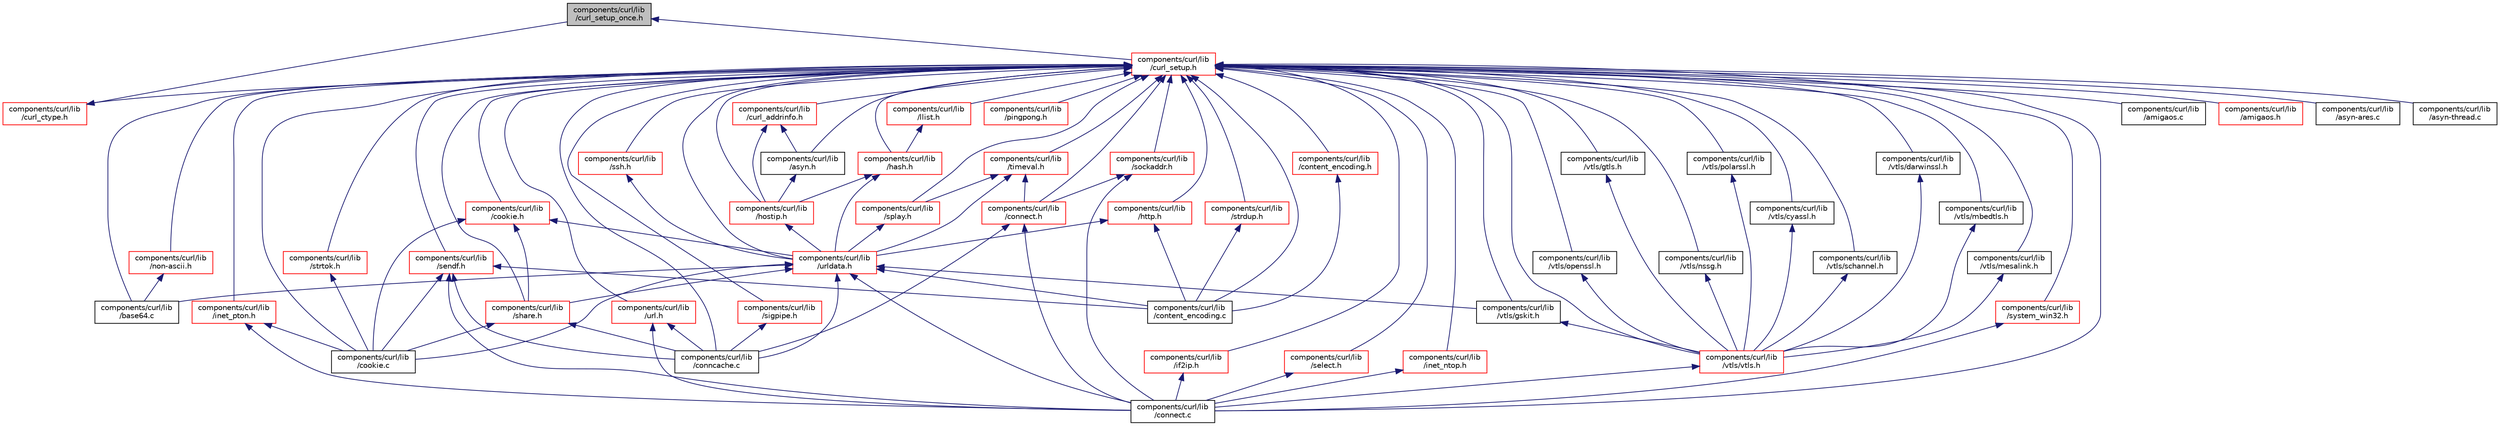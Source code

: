 digraph "components/curl/lib/curl_setup_once.h"
{
  edge [fontname="Helvetica",fontsize="10",labelfontname="Helvetica",labelfontsize="10"];
  node [fontname="Helvetica",fontsize="10",shape=record];
  Node20 [label="components/curl/lib\l/curl_setup_once.h",height=0.2,width=0.4,color="black", fillcolor="grey75", style="filled", fontcolor="black"];
  Node20 -> Node21 [dir="back",color="midnightblue",fontsize="10",style="solid",fontname="Helvetica"];
  Node21 [label="components/curl/lib\l/curl_setup.h",height=0.2,width=0.4,color="red", fillcolor="white", style="filled",URL="$curl__setup_8h.html"];
  Node21 -> Node22 [dir="back",color="midnightblue",fontsize="10",style="solid",fontname="Helvetica"];
  Node22 [label="components/curl/lib\l/amigaos.c",height=0.2,width=0.4,color="black", fillcolor="white", style="filled",URL="$amigaos_8c.html"];
  Node21 -> Node23 [dir="back",color="midnightblue",fontsize="10",style="solid",fontname="Helvetica"];
  Node23 [label="components/curl/lib\l/curl_ctype.h",height=0.2,width=0.4,color="red", fillcolor="white", style="filled",URL="$curl__ctype_8h.html"];
  Node23 -> Node20 [dir="back",color="midnightblue",fontsize="10",style="solid",fontname="Helvetica"];
  Node21 -> Node25 [dir="back",color="midnightblue",fontsize="10",style="solid",fontname="Helvetica"];
  Node25 [label="components/curl/lib\l/amigaos.h",height=0.2,width=0.4,color="red", fillcolor="white", style="filled",URL="$amigaos_8h.html"];
  Node21 -> Node27 [dir="back",color="midnightblue",fontsize="10",style="solid",fontname="Helvetica"];
  Node27 [label="components/curl/lib\l/asyn-ares.c",height=0.2,width=0.4,color="black", fillcolor="white", style="filled",URL="$asyn-ares_8c.html"];
  Node21 -> Node28 [dir="back",color="midnightblue",fontsize="10",style="solid",fontname="Helvetica"];
  Node28 [label="components/curl/lib\l/asyn-thread.c",height=0.2,width=0.4,color="black", fillcolor="white", style="filled",URL="$asyn-thread_8c.html"];
  Node21 -> Node29 [dir="back",color="midnightblue",fontsize="10",style="solid",fontname="Helvetica"];
  Node29 [label="components/curl/lib\l/asyn.h",height=0.2,width=0.4,color="black", fillcolor="white", style="filled",URL="$asyn_8h.html"];
  Node29 -> Node30 [dir="back",color="midnightblue",fontsize="10",style="solid",fontname="Helvetica"];
  Node30 [label="components/curl/lib\l/hostip.h",height=0.2,width=0.4,color="red", fillcolor="white", style="filled",URL="$hostip_8h.html"];
  Node30 -> Node31 [dir="back",color="midnightblue",fontsize="10",style="solid",fontname="Helvetica"];
  Node31 [label="components/curl/lib\l/urldata.h",height=0.2,width=0.4,color="red", fillcolor="white", style="filled",URL="$urldata_8h.html"];
  Node31 -> Node32 [dir="back",color="midnightblue",fontsize="10",style="solid",fontname="Helvetica"];
  Node32 [label="components/curl/lib\l/base64.c",height=0.2,width=0.4,color="black", fillcolor="white", style="filled",URL="$base64_8c.html"];
  Node31 -> Node33 [dir="back",color="midnightblue",fontsize="10",style="solid",fontname="Helvetica"];
  Node33 [label="components/curl/lib\l/conncache.c",height=0.2,width=0.4,color="black", fillcolor="white", style="filled",URL="$conncache_8c.html"];
  Node31 -> Node34 [dir="back",color="midnightblue",fontsize="10",style="solid",fontname="Helvetica"];
  Node34 [label="components/curl/lib\l/share.h",height=0.2,width=0.4,color="red", fillcolor="white", style="filled",URL="$share_8h.html"];
  Node34 -> Node33 [dir="back",color="midnightblue",fontsize="10",style="solid",fontname="Helvetica"];
  Node34 -> Node35 [dir="back",color="midnightblue",fontsize="10",style="solid",fontname="Helvetica"];
  Node35 [label="components/curl/lib\l/cookie.c",height=0.2,width=0.4,color="black", fillcolor="white", style="filled",URL="$cookie_8c.html"];
  Node31 -> Node48 [dir="back",color="midnightblue",fontsize="10",style="solid",fontname="Helvetica"];
  Node48 [label="components/curl/lib\l/connect.c",height=0.2,width=0.4,color="black", fillcolor="white", style="filled",URL="$connect_8c.html"];
  Node31 -> Node57 [dir="back",color="midnightblue",fontsize="10",style="solid",fontname="Helvetica"];
  Node57 [label="components/curl/lib\l/vtls/gskit.h",height=0.2,width=0.4,color="black", fillcolor="white", style="filled",URL="$gskit_8h.html"];
  Node57 -> Node58 [dir="back",color="midnightblue",fontsize="10",style="solid",fontname="Helvetica"];
  Node58 [label="components/curl/lib\l/vtls/vtls.h",height=0.2,width=0.4,color="red", fillcolor="white", style="filled",URL="$vtls_8h.html"];
  Node58 -> Node48 [dir="back",color="midnightblue",fontsize="10",style="solid",fontname="Helvetica"];
  Node31 -> Node68 [dir="back",color="midnightblue",fontsize="10",style="solid",fontname="Helvetica"];
  Node68 [label="components/curl/lib\l/content_encoding.c",height=0.2,width=0.4,color="black", fillcolor="white", style="filled",URL="$content__encoding_8c.html"];
  Node31 -> Node35 [dir="back",color="midnightblue",fontsize="10",style="solid",fontname="Helvetica"];
  Node21 -> Node107 [dir="back",color="midnightblue",fontsize="10",style="solid",fontname="Helvetica"];
  Node107 [label="components/curl/lib\l/curl_addrinfo.h",height=0.2,width=0.4,color="red", fillcolor="white", style="filled",URL="$curl__addrinfo_8h.html"];
  Node107 -> Node29 [dir="back",color="midnightblue",fontsize="10",style="solid",fontname="Helvetica"];
  Node107 -> Node30 [dir="back",color="midnightblue",fontsize="10",style="solid",fontname="Helvetica"];
  Node21 -> Node32 [dir="back",color="midnightblue",fontsize="10",style="solid",fontname="Helvetica"];
  Node21 -> Node31 [dir="back",color="midnightblue",fontsize="10",style="solid",fontname="Helvetica"];
  Node21 -> Node109 [dir="back",color="midnightblue",fontsize="10",style="solid",fontname="Helvetica"];
  Node109 [label="components/curl/lib\l/cookie.h",height=0.2,width=0.4,color="red", fillcolor="white", style="filled",URL="$cookie_8h.html"];
  Node109 -> Node31 [dir="back",color="midnightblue",fontsize="10",style="solid",fontname="Helvetica"];
  Node109 -> Node34 [dir="back",color="midnightblue",fontsize="10",style="solid",fontname="Helvetica"];
  Node109 -> Node35 [dir="back",color="midnightblue",fontsize="10",style="solid",fontname="Helvetica"];
  Node21 -> Node110 [dir="back",color="midnightblue",fontsize="10",style="solid",fontname="Helvetica"];
  Node110 [label="components/curl/lib\l/timeval.h",height=0.2,width=0.4,color="red", fillcolor="white", style="filled",URL="$timeval_8h.html"];
  Node110 -> Node31 [dir="back",color="midnightblue",fontsize="10",style="solid",fontname="Helvetica"];
  Node110 -> Node111 [dir="back",color="midnightblue",fontsize="10",style="solid",fontname="Helvetica"];
  Node111 [label="components/curl/lib\l/splay.h",height=0.2,width=0.4,color="red", fillcolor="white", style="filled",URL="$splay_8h.html"];
  Node111 -> Node31 [dir="back",color="midnightblue",fontsize="10",style="solid",fontname="Helvetica"];
  Node110 -> Node115 [dir="back",color="midnightblue",fontsize="10",style="solid",fontname="Helvetica"];
  Node115 [label="components/curl/lib\l/connect.h",height=0.2,width=0.4,color="red", fillcolor="white", style="filled",URL="$connect_8h.html"];
  Node115 -> Node33 [dir="back",color="midnightblue",fontsize="10",style="solid",fontname="Helvetica"];
  Node115 -> Node48 [dir="back",color="midnightblue",fontsize="10",style="solid",fontname="Helvetica"];
  Node21 -> Node30 [dir="back",color="midnightblue",fontsize="10",style="solid",fontname="Helvetica"];
  Node21 -> Node120 [dir="back",color="midnightblue",fontsize="10",style="solid",fontname="Helvetica"];
  Node120 [label="components/curl/lib\l/hash.h",height=0.2,width=0.4,color="red", fillcolor="white", style="filled",URL="$hash_8h.html"];
  Node120 -> Node30 [dir="back",color="midnightblue",fontsize="10",style="solid",fontname="Helvetica"];
  Node120 -> Node31 [dir="back",color="midnightblue",fontsize="10",style="solid",fontname="Helvetica"];
  Node21 -> Node124 [dir="back",color="midnightblue",fontsize="10",style="solid",fontname="Helvetica"];
  Node124 [label="components/curl/lib\l/llist.h",height=0.2,width=0.4,color="red", fillcolor="white", style="filled",URL="$llist_8h.html"];
  Node124 -> Node120 [dir="back",color="midnightblue",fontsize="10",style="solid",fontname="Helvetica"];
  Node21 -> Node111 [dir="back",color="midnightblue",fontsize="10",style="solid",fontname="Helvetica"];
  Node21 -> Node132 [dir="back",color="midnightblue",fontsize="10",style="solid",fontname="Helvetica"];
  Node132 [label="components/curl/lib\l/pingpong.h",height=0.2,width=0.4,color="red", fillcolor="white", style="filled",URL="$pingpong_8h.html"];
  Node21 -> Node137 [dir="back",color="midnightblue",fontsize="10",style="solid",fontname="Helvetica"];
  Node137 [label="components/curl/lib\l/ssh.h",height=0.2,width=0.4,color="red", fillcolor="white", style="filled",URL="$ssh_8h.html"];
  Node137 -> Node31 [dir="back",color="midnightblue",fontsize="10",style="solid",fontname="Helvetica"];
  Node21 -> Node138 [dir="back",color="midnightblue",fontsize="10",style="solid",fontname="Helvetica"];
  Node138 [label="components/curl/lib\l/http.h",height=0.2,width=0.4,color="red", fillcolor="white", style="filled",URL="$http_8h.html"];
  Node138 -> Node31 [dir="back",color="midnightblue",fontsize="10",style="solid",fontname="Helvetica"];
  Node138 -> Node68 [dir="back",color="midnightblue",fontsize="10",style="solid",fontname="Helvetica"];
  Node21 -> Node139 [dir="back",color="midnightblue",fontsize="10",style="solid",fontname="Helvetica"];
  Node139 [label="components/curl/lib\l/non-ascii.h",height=0.2,width=0.4,color="red", fillcolor="white", style="filled",URL="$non-ascii_8h.html"];
  Node139 -> Node32 [dir="back",color="midnightblue",fontsize="10",style="solid",fontname="Helvetica"];
  Node21 -> Node33 [dir="back",color="midnightblue",fontsize="10",style="solid",fontname="Helvetica"];
  Node21 -> Node140 [dir="back",color="midnightblue",fontsize="10",style="solid",fontname="Helvetica"];
  Node140 [label="components/curl/lib\l/url.h",height=0.2,width=0.4,color="red", fillcolor="white", style="filled",URL="$url_8h.html"];
  Node140 -> Node33 [dir="back",color="midnightblue",fontsize="10",style="solid",fontname="Helvetica"];
  Node140 -> Node48 [dir="back",color="midnightblue",fontsize="10",style="solid",fontname="Helvetica"];
  Node21 -> Node141 [dir="back",color="midnightblue",fontsize="10",style="solid",fontname="Helvetica"];
  Node141 [label="components/curl/lib\l/sendf.h",height=0.2,width=0.4,color="red", fillcolor="white", style="filled",URL="$sendf_8h.html"];
  Node141 -> Node33 [dir="back",color="midnightblue",fontsize="10",style="solid",fontname="Helvetica"];
  Node141 -> Node48 [dir="back",color="midnightblue",fontsize="10",style="solid",fontname="Helvetica"];
  Node141 -> Node68 [dir="back",color="midnightblue",fontsize="10",style="solid",fontname="Helvetica"];
  Node141 -> Node35 [dir="back",color="midnightblue",fontsize="10",style="solid",fontname="Helvetica"];
  Node21 -> Node34 [dir="back",color="midnightblue",fontsize="10",style="solid",fontname="Helvetica"];
  Node21 -> Node142 [dir="back",color="midnightblue",fontsize="10",style="solid",fontname="Helvetica"];
  Node142 [label="components/curl/lib\l/sigpipe.h",height=0.2,width=0.4,color="red", fillcolor="white", style="filled",URL="$sigpipe_8h.html"];
  Node142 -> Node33 [dir="back",color="midnightblue",fontsize="10",style="solid",fontname="Helvetica"];
  Node21 -> Node115 [dir="back",color="midnightblue",fontsize="10",style="solid",fontname="Helvetica"];
  Node21 -> Node143 [dir="back",color="midnightblue",fontsize="10",style="solid",fontname="Helvetica"];
  Node143 [label="components/curl/lib\l/sockaddr.h",height=0.2,width=0.4,color="red", fillcolor="white", style="filled",URL="$sockaddr_8h.html"];
  Node143 -> Node115 [dir="back",color="midnightblue",fontsize="10",style="solid",fontname="Helvetica"];
  Node143 -> Node48 [dir="back",color="midnightblue",fontsize="10",style="solid",fontname="Helvetica"];
  Node21 -> Node48 [dir="back",color="midnightblue",fontsize="10",style="solid",fontname="Helvetica"];
  Node21 -> Node144 [dir="back",color="midnightblue",fontsize="10",style="solid",fontname="Helvetica"];
  Node144 [label="components/curl/lib\l/if2ip.h",height=0.2,width=0.4,color="red", fillcolor="white", style="filled",URL="$if2ip_8h.html"];
  Node144 -> Node48 [dir="back",color="midnightblue",fontsize="10",style="solid",fontname="Helvetica"];
  Node21 -> Node146 [dir="back",color="midnightblue",fontsize="10",style="solid",fontname="Helvetica"];
  Node146 [label="components/curl/lib\l/select.h",height=0.2,width=0.4,color="red", fillcolor="white", style="filled",URL="$select_8h.html"];
  Node146 -> Node48 [dir="back",color="midnightblue",fontsize="10",style="solid",fontname="Helvetica"];
  Node21 -> Node147 [dir="back",color="midnightblue",fontsize="10",style="solid",fontname="Helvetica"];
  Node147 [label="components/curl/lib\l/inet_ntop.h",height=0.2,width=0.4,color="red", fillcolor="white", style="filled",URL="$inet__ntop_8h.html"];
  Node147 -> Node48 [dir="back",color="midnightblue",fontsize="10",style="solid",fontname="Helvetica"];
  Node21 -> Node149 [dir="back",color="midnightblue",fontsize="10",style="solid",fontname="Helvetica"];
  Node149 [label="components/curl/lib\l/inet_pton.h",height=0.2,width=0.4,color="red", fillcolor="white", style="filled",URL="$inet__pton_8h.html"];
  Node149 -> Node48 [dir="back",color="midnightblue",fontsize="10",style="solid",fontname="Helvetica"];
  Node149 -> Node35 [dir="back",color="midnightblue",fontsize="10",style="solid",fontname="Helvetica"];
  Node21 -> Node58 [dir="back",color="midnightblue",fontsize="10",style="solid",fontname="Helvetica"];
  Node21 -> Node153 [dir="back",color="midnightblue",fontsize="10",style="solid",fontname="Helvetica"];
  Node153 [label="components/curl/lib\l/vtls/openssl.h",height=0.2,width=0.4,color="black", fillcolor="white", style="filled",URL="$openssl_8h.html"];
  Node153 -> Node58 [dir="back",color="midnightblue",fontsize="10",style="solid",fontname="Helvetica"];
  Node21 -> Node154 [dir="back",color="midnightblue",fontsize="10",style="solid",fontname="Helvetica"];
  Node154 [label="components/curl/lib\l/vtls/gtls.h",height=0.2,width=0.4,color="black", fillcolor="white", style="filled",URL="$gtls_8h.html"];
  Node154 -> Node58 [dir="back",color="midnightblue",fontsize="10",style="solid",fontname="Helvetica"];
  Node21 -> Node155 [dir="back",color="midnightblue",fontsize="10",style="solid",fontname="Helvetica"];
  Node155 [label="components/curl/lib\l/vtls/nssg.h",height=0.2,width=0.4,color="black", fillcolor="white", style="filled",URL="$nssg_8h.html"];
  Node155 -> Node58 [dir="back",color="midnightblue",fontsize="10",style="solid",fontname="Helvetica"];
  Node21 -> Node57 [dir="back",color="midnightblue",fontsize="10",style="solid",fontname="Helvetica"];
  Node21 -> Node156 [dir="back",color="midnightblue",fontsize="10",style="solid",fontname="Helvetica"];
  Node156 [label="components/curl/lib\l/vtls/polarssl.h",height=0.2,width=0.4,color="black", fillcolor="white", style="filled",URL="$polarssl_8h.html"];
  Node156 -> Node58 [dir="back",color="midnightblue",fontsize="10",style="solid",fontname="Helvetica"];
  Node21 -> Node157 [dir="back",color="midnightblue",fontsize="10",style="solid",fontname="Helvetica"];
  Node157 [label="components/curl/lib\l/vtls/cyassl.h",height=0.2,width=0.4,color="black", fillcolor="white", style="filled",URL="$cyassl_8h.html"];
  Node157 -> Node58 [dir="back",color="midnightblue",fontsize="10",style="solid",fontname="Helvetica"];
  Node21 -> Node158 [dir="back",color="midnightblue",fontsize="10",style="solid",fontname="Helvetica"];
  Node158 [label="components/curl/lib\l/vtls/schannel.h",height=0.2,width=0.4,color="black", fillcolor="white", style="filled",URL="$schannel_8h.html"];
  Node158 -> Node58 [dir="back",color="midnightblue",fontsize="10",style="solid",fontname="Helvetica"];
  Node21 -> Node159 [dir="back",color="midnightblue",fontsize="10",style="solid",fontname="Helvetica"];
  Node159 [label="components/curl/lib\l/vtls/darwinssl.h",height=0.2,width=0.4,color="black", fillcolor="white", style="filled",URL="$darwinssl_8h.html"];
  Node159 -> Node58 [dir="back",color="midnightblue",fontsize="10",style="solid",fontname="Helvetica"];
  Node21 -> Node160 [dir="back",color="midnightblue",fontsize="10",style="solid",fontname="Helvetica"];
  Node160 [label="components/curl/lib\l/vtls/mbedtls.h",height=0.2,width=0.4,color="black", fillcolor="white", style="filled",URL="$mbedtls_8h.html"];
  Node160 -> Node58 [dir="back",color="midnightblue",fontsize="10",style="solid",fontname="Helvetica"];
  Node21 -> Node161 [dir="back",color="midnightblue",fontsize="10",style="solid",fontname="Helvetica"];
  Node161 [label="components/curl/lib\l/vtls/mesalink.h",height=0.2,width=0.4,color="black", fillcolor="white", style="filled",URL="$mesalink_8h.html"];
  Node161 -> Node58 [dir="back",color="midnightblue",fontsize="10",style="solid",fontname="Helvetica"];
  Node21 -> Node162 [dir="back",color="midnightblue",fontsize="10",style="solid",fontname="Helvetica"];
  Node162 [label="components/curl/lib\l/system_win32.h",height=0.2,width=0.4,color="red", fillcolor="white", style="filled",URL="$system__win32_8h.html"];
  Node162 -> Node48 [dir="back",color="midnightblue",fontsize="10",style="solid",fontname="Helvetica"];
  Node21 -> Node68 [dir="back",color="midnightblue",fontsize="10",style="solid",fontname="Helvetica"];
  Node21 -> Node163 [dir="back",color="midnightblue",fontsize="10",style="solid",fontname="Helvetica"];
  Node163 [label="components/curl/lib\l/content_encoding.h",height=0.2,width=0.4,color="red", fillcolor="white", style="filled",URL="$content__encoding_8h.html"];
  Node163 -> Node68 [dir="back",color="midnightblue",fontsize="10",style="solid",fontname="Helvetica"];
  Node21 -> Node164 [dir="back",color="midnightblue",fontsize="10",style="solid",fontname="Helvetica"];
  Node164 [label="components/curl/lib\l/strdup.h",height=0.2,width=0.4,color="red", fillcolor="white", style="filled",URL="$strdup_8h.html"];
  Node164 -> Node68 [dir="back",color="midnightblue",fontsize="10",style="solid",fontname="Helvetica"];
  Node21 -> Node35 [dir="back",color="midnightblue",fontsize="10",style="solid",fontname="Helvetica"];
  Node21 -> Node166 [dir="back",color="midnightblue",fontsize="10",style="solid",fontname="Helvetica"];
  Node166 [label="components/curl/lib\l/strtok.h",height=0.2,width=0.4,color="red", fillcolor="white", style="filled",URL="$strtok_8h.html"];
  Node166 -> Node35 [dir="back",color="midnightblue",fontsize="10",style="solid",fontname="Helvetica"];
}
